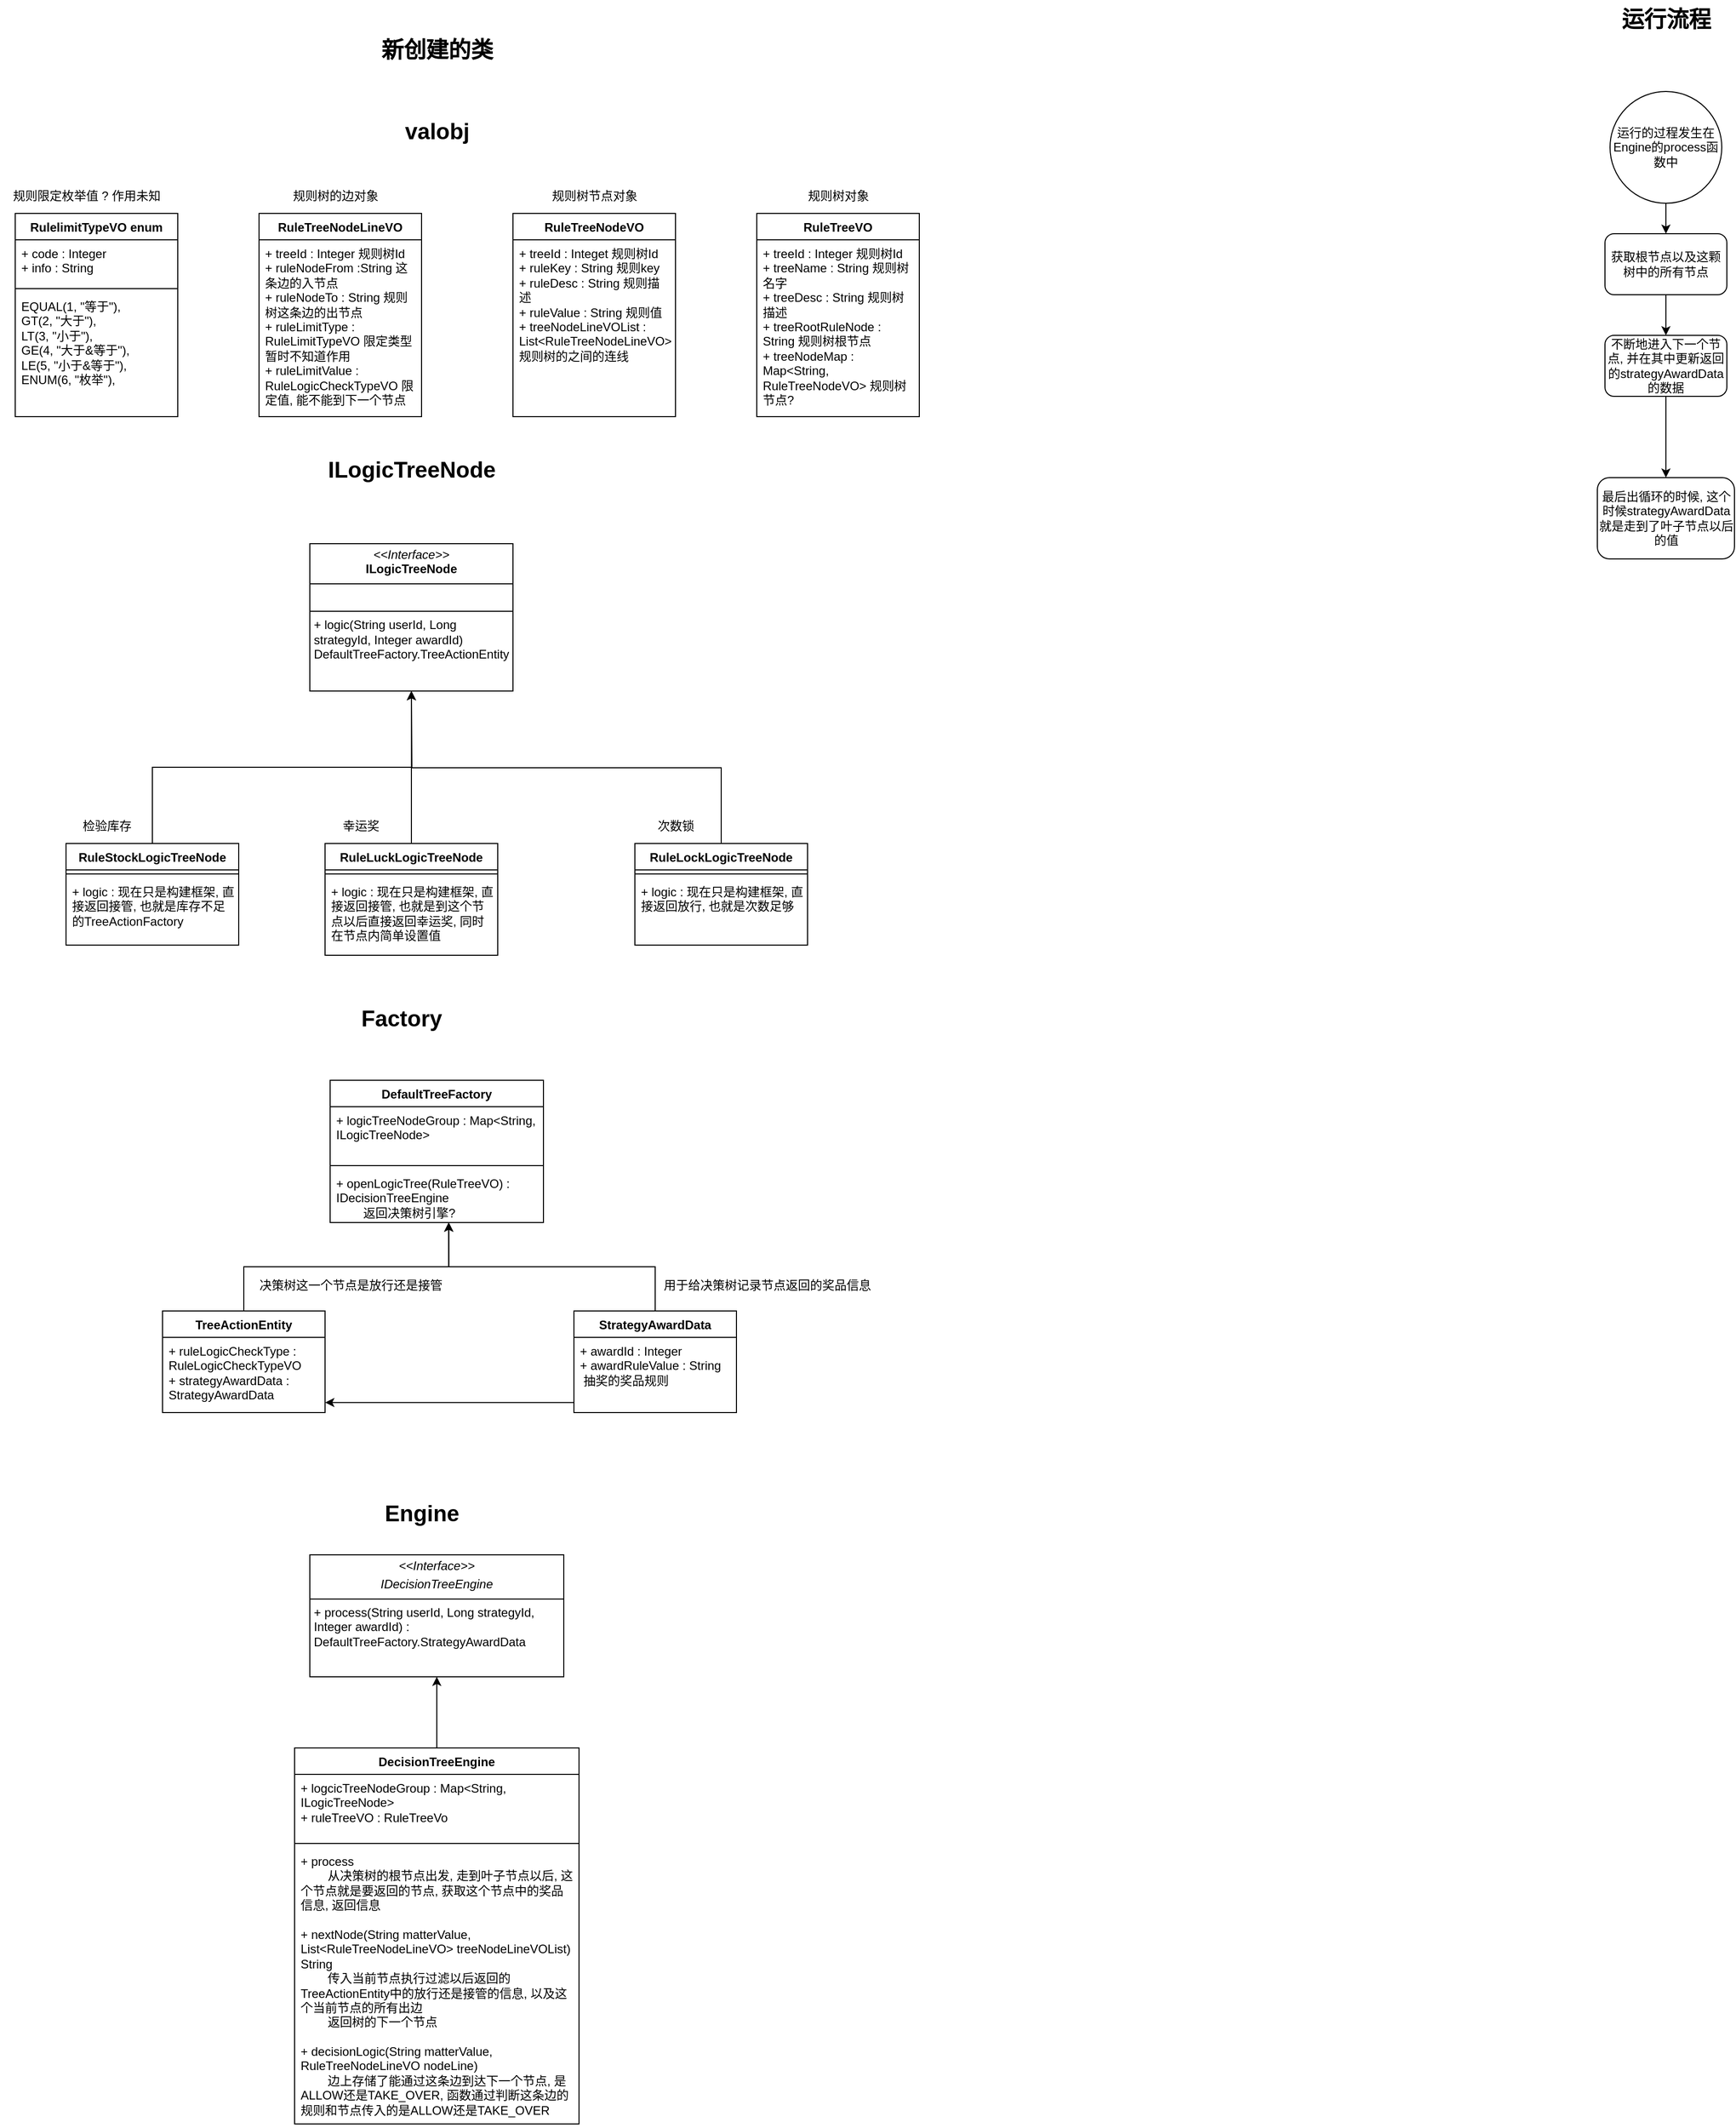 <mxfile version="26.0.16">
  <diagram id="C5RBs43oDa-KdzZeNtuy" name="Page-1">
    <mxGraphModel dx="6689" dy="2413" grid="1" gridSize="10" guides="1" tooltips="1" connect="1" arrows="1" fold="1" page="1" pageScale="1" pageWidth="827" pageHeight="1169" math="0" shadow="0">
      <root>
        <mxCell id="WIyWlLk6GJQsqaUBKTNV-0" />
        <mxCell id="WIyWlLk6GJQsqaUBKTNV-1" parent="WIyWlLk6GJQsqaUBKTNV-0" />
        <mxCell id="ubf9A73zMyeK7Ps5CmEu-2" value="&lt;b&gt;&lt;font style=&quot;font-size: 22px;&quot;&gt;新创建的类&lt;/font&gt;&lt;/b&gt;" style="text;html=1;align=center;verticalAlign=middle;resizable=0;points=[];autosize=1;strokeColor=none;fillColor=none;" vertex="1" parent="WIyWlLk6GJQsqaUBKTNV-1">
          <mxGeometry x="-980" y="50" width="130" height="40" as="geometry" />
        </mxCell>
        <mxCell id="ubf9A73zMyeK7Ps5CmEu-3" value="RuleTreeNodeVO" style="swimlane;fontStyle=1;align=center;verticalAlign=top;childLayout=stackLayout;horizontal=1;startSize=26;horizontalStack=0;resizeParent=1;resizeParentMax=0;resizeLast=0;collapsible=1;marginBottom=0;whiteSpace=wrap;html=1;" vertex="1" parent="WIyWlLk6GJQsqaUBKTNV-1">
          <mxGeometry x="-840" y="230" width="160" height="200" as="geometry" />
        </mxCell>
        <mxCell id="ubf9A73zMyeK7Ps5CmEu-4" value="+ treeId : Integet 规则树Id&lt;div&gt;+ ruleKey : String 规则key&lt;/div&gt;&lt;div&gt;+ ruleDesc : String 规则描述&lt;/div&gt;&lt;div&gt;+ ruleValue : String 规则值&lt;/div&gt;&lt;div&gt;+ treeNodeLineVOList : List&amp;lt;RuleTreeNodeLineVO&amp;gt; 规则树的之间的连线&lt;/div&gt;" style="text;strokeColor=none;fillColor=none;align=left;verticalAlign=top;spacingLeft=4;spacingRight=4;overflow=hidden;rotatable=0;points=[[0,0.5],[1,0.5]];portConstraint=eastwest;whiteSpace=wrap;html=1;" vertex="1" parent="ubf9A73zMyeK7Ps5CmEu-3">
          <mxGeometry y="26" width="160" height="174" as="geometry" />
        </mxCell>
        <mxCell id="ubf9A73zMyeK7Ps5CmEu-7" value="RuleTreeVO" style="swimlane;fontStyle=1;align=center;verticalAlign=top;childLayout=stackLayout;horizontal=1;startSize=26;horizontalStack=0;resizeParent=1;resizeParentMax=0;resizeLast=0;collapsible=1;marginBottom=0;whiteSpace=wrap;html=1;" vertex="1" parent="WIyWlLk6GJQsqaUBKTNV-1">
          <mxGeometry x="-600" y="230" width="160" height="200" as="geometry" />
        </mxCell>
        <mxCell id="ubf9A73zMyeK7Ps5CmEu-8" value="+ treeId : Integer 规则树Id&lt;div&gt;+ treeName : String 规则树名字&lt;/div&gt;&lt;div&gt;+ treeDesc : String 规则树描述&lt;/div&gt;&lt;div&gt;+ treeRootRuleNode : String 规则树根节点&lt;/div&gt;&lt;div&gt;+ treeNodeMap : Map&amp;lt;String, RuleTreeNodeVO&amp;gt; 规则树节点?&lt;/div&gt;" style="text;strokeColor=none;fillColor=none;align=left;verticalAlign=top;spacingLeft=4;spacingRight=4;overflow=hidden;rotatable=0;points=[[0,0.5],[1,0.5]];portConstraint=eastwest;whiteSpace=wrap;html=1;" vertex="1" parent="ubf9A73zMyeK7Ps5CmEu-7">
          <mxGeometry y="26" width="160" height="174" as="geometry" />
        </mxCell>
        <mxCell id="ubf9A73zMyeK7Ps5CmEu-11" value="RuleTreeNodeLineVO" style="swimlane;fontStyle=1;align=center;verticalAlign=top;childLayout=stackLayout;horizontal=1;startSize=26;horizontalStack=0;resizeParent=1;resizeParentMax=0;resizeLast=0;collapsible=1;marginBottom=0;whiteSpace=wrap;html=1;" vertex="1" parent="WIyWlLk6GJQsqaUBKTNV-1">
          <mxGeometry x="-1090" y="230" width="160" height="200" as="geometry" />
        </mxCell>
        <mxCell id="ubf9A73zMyeK7Ps5CmEu-12" value="+ treeId : Integer 规则树Id&lt;div&gt;+ ruleNodeFrom :String 这条边的入节点&lt;/div&gt;&lt;div&gt;+ ruleNodeTo : String 规则树这条边的出节点&lt;/div&gt;&lt;div&gt;+ ruleLimitType : RuleLimitTypeVO 限定类型&lt;br&gt;暂时不知道作用&lt;br&gt;+ ruleLimitValue : RuleLogicCheckTypeVO 限定值, 能不能到下一个节点&lt;/div&gt;" style="text;strokeColor=none;fillColor=none;align=left;verticalAlign=top;spacingLeft=4;spacingRight=4;overflow=hidden;rotatable=0;points=[[0,0.5],[1,0.5]];portConstraint=eastwest;whiteSpace=wrap;html=1;" vertex="1" parent="ubf9A73zMyeK7Ps5CmEu-11">
          <mxGeometry y="26" width="160" height="174" as="geometry" />
        </mxCell>
        <mxCell id="ubf9A73zMyeK7Ps5CmEu-27" value="&lt;b&gt;&lt;font style=&quot;font-size: 22px;&quot;&gt;valobj&lt;/font&gt;&lt;/b&gt;" style="text;html=1;align=center;verticalAlign=middle;resizable=0;points=[];autosize=1;strokeColor=none;fillColor=none;" vertex="1" parent="WIyWlLk6GJQsqaUBKTNV-1">
          <mxGeometry x="-960" y="130" width="90" height="40" as="geometry" />
        </mxCell>
        <mxCell id="ubf9A73zMyeK7Ps5CmEu-30" value="RulelimitTypeVO enum" style="swimlane;fontStyle=1;align=center;verticalAlign=top;childLayout=stackLayout;horizontal=1;startSize=26;horizontalStack=0;resizeParent=1;resizeParentMax=0;resizeLast=0;collapsible=1;marginBottom=0;whiteSpace=wrap;html=1;" vertex="1" parent="WIyWlLk6GJQsqaUBKTNV-1">
          <mxGeometry x="-1330" y="230" width="160" height="200" as="geometry" />
        </mxCell>
        <mxCell id="ubf9A73zMyeK7Ps5CmEu-31" value="+ code : Integer&amp;nbsp;&lt;div&gt;+ info : String&lt;/div&gt;" style="text;strokeColor=none;fillColor=none;align=left;verticalAlign=top;spacingLeft=4;spacingRight=4;overflow=hidden;rotatable=0;points=[[0,0.5],[1,0.5]];portConstraint=eastwest;whiteSpace=wrap;html=1;" vertex="1" parent="ubf9A73zMyeK7Ps5CmEu-30">
          <mxGeometry y="26" width="160" height="44" as="geometry" />
        </mxCell>
        <mxCell id="ubf9A73zMyeK7Ps5CmEu-32" value="" style="line;strokeWidth=1;fillColor=none;align=left;verticalAlign=middle;spacingTop=-1;spacingLeft=3;spacingRight=3;rotatable=0;labelPosition=right;points=[];portConstraint=eastwest;strokeColor=inherit;" vertex="1" parent="ubf9A73zMyeK7Ps5CmEu-30">
          <mxGeometry y="70" width="160" height="8" as="geometry" />
        </mxCell>
        <mxCell id="ubf9A73zMyeK7Ps5CmEu-33" value="EQUAL(1, &quot;等于&quot;),&lt;div&gt;GT(2, &quot;大于&quot;),&lt;div&gt;LT(3, &quot;小于&quot;),&lt;div&gt;GE(4, &quot;大于&amp;amp;等于&quot;),&lt;div&gt;LE(5, &quot;小于&amp;amp;等于&quot;),&lt;div&gt;ENUM(6, &quot;枚举&quot;),&lt;div&gt;&lt;br&gt;&lt;/div&gt;&lt;/div&gt;&lt;/div&gt;&lt;/div&gt;&lt;/div&gt;&lt;/div&gt;" style="text;strokeColor=none;fillColor=none;align=left;verticalAlign=top;spacingLeft=4;spacingRight=4;overflow=hidden;rotatable=0;points=[[0,0.5],[1,0.5]];portConstraint=eastwest;whiteSpace=wrap;html=1;" vertex="1" parent="ubf9A73zMyeK7Ps5CmEu-30">
          <mxGeometry y="78" width="160" height="122" as="geometry" />
        </mxCell>
        <mxCell id="ubf9A73zMyeK7Ps5CmEu-35" value="规则树对象" style="text;html=1;align=center;verticalAlign=middle;resizable=0;points=[];autosize=1;strokeColor=none;fillColor=none;" vertex="1" parent="WIyWlLk6GJQsqaUBKTNV-1">
          <mxGeometry x="-560" y="198" width="80" height="30" as="geometry" />
        </mxCell>
        <mxCell id="ubf9A73zMyeK7Ps5CmEu-36" value="规则树节点对象" style="text;html=1;align=center;verticalAlign=middle;resizable=0;points=[];autosize=1;strokeColor=none;fillColor=none;" vertex="1" parent="WIyWlLk6GJQsqaUBKTNV-1">
          <mxGeometry x="-815" y="198" width="110" height="30" as="geometry" />
        </mxCell>
        <mxCell id="ubf9A73zMyeK7Ps5CmEu-37" value="规则树的边对象" style="text;html=1;align=center;verticalAlign=middle;resizable=0;points=[];autosize=1;strokeColor=none;fillColor=none;" vertex="1" parent="WIyWlLk6GJQsqaUBKTNV-1">
          <mxGeometry x="-1070" y="198" width="110" height="30" as="geometry" />
        </mxCell>
        <mxCell id="ubf9A73zMyeK7Ps5CmEu-38" value="规则限定枚举值 ? 作用未知" style="text;html=1;align=center;verticalAlign=middle;resizable=0;points=[];autosize=1;strokeColor=none;fillColor=none;" vertex="1" parent="WIyWlLk6GJQsqaUBKTNV-1">
          <mxGeometry x="-1345" y="198" width="170" height="30" as="geometry" />
        </mxCell>
        <mxCell id="ubf9A73zMyeK7Ps5CmEu-39" value="&lt;div&gt;运行流程&lt;/div&gt;" style="text;html=1;align=center;verticalAlign=middle;resizable=0;points=[];autosize=1;strokeColor=none;fillColor=none;fontSize=22;fontStyle=1" vertex="1" parent="WIyWlLk6GJQsqaUBKTNV-1">
          <mxGeometry x="240" y="20" width="110" height="40" as="geometry" />
        </mxCell>
        <mxCell id="ubf9A73zMyeK7Ps5CmEu-46" style="edgeStyle=orthogonalEdgeStyle;rounded=0;orthogonalLoop=1;jettySize=auto;html=1;entryX=0.5;entryY=1;entryDx=0;entryDy=0;exitX=0.5;exitY=0;exitDx=0;exitDy=0;" edge="1" parent="WIyWlLk6GJQsqaUBKTNV-1" source="ubf9A73zMyeK7Ps5CmEu-40" target="ubf9A73zMyeK7Ps5CmEu-45">
          <mxGeometry relative="1" as="geometry" />
        </mxCell>
        <mxCell id="ubf9A73zMyeK7Ps5CmEu-40" value="RuleStockLogicTreeNode" style="swimlane;fontStyle=1;align=center;verticalAlign=top;childLayout=stackLayout;horizontal=1;startSize=26;horizontalStack=0;resizeParent=1;resizeParentMax=0;resizeLast=0;collapsible=1;marginBottom=0;whiteSpace=wrap;html=1;" vertex="1" parent="WIyWlLk6GJQsqaUBKTNV-1">
          <mxGeometry x="-1280" y="850" width="170" height="100" as="geometry" />
        </mxCell>
        <mxCell id="ubf9A73zMyeK7Ps5CmEu-42" value="" style="line;strokeWidth=1;fillColor=none;align=left;verticalAlign=middle;spacingTop=-1;spacingLeft=3;spacingRight=3;rotatable=0;labelPosition=right;points=[];portConstraint=eastwest;strokeColor=inherit;" vertex="1" parent="ubf9A73zMyeK7Ps5CmEu-40">
          <mxGeometry y="26" width="170" height="8" as="geometry" />
        </mxCell>
        <mxCell id="ubf9A73zMyeK7Ps5CmEu-43" value="+ logic : 现在只是构建框架, 直接返回接管, 也就是库存不足的TreeActionFactory" style="text;strokeColor=none;fillColor=none;align=left;verticalAlign=top;spacingLeft=4;spacingRight=4;overflow=hidden;rotatable=0;points=[[0,0.5],[1,0.5]];portConstraint=eastwest;whiteSpace=wrap;html=1;" vertex="1" parent="ubf9A73zMyeK7Ps5CmEu-40">
          <mxGeometry y="34" width="170" height="66" as="geometry" />
        </mxCell>
        <mxCell id="ubf9A73zMyeK7Ps5CmEu-44" value="&lt;font style=&quot;font-size: 22px;&quot;&gt;&lt;b&gt;ILogicTreeNode&lt;/b&gt;&lt;/font&gt;" style="text;html=1;align=center;verticalAlign=middle;resizable=0;points=[];autosize=1;strokeColor=none;fillColor=none;" vertex="1" parent="WIyWlLk6GJQsqaUBKTNV-1">
          <mxGeometry x="-1035" y="463" width="190" height="40" as="geometry" />
        </mxCell>
        <mxCell id="ubf9A73zMyeK7Ps5CmEu-45" value="&lt;p style=&quot;margin:0px;margin-top:4px;text-align:center;&quot;&gt;&lt;i&gt;&amp;lt;&amp;lt;Interface&amp;gt;&amp;gt;&lt;/i&gt;&lt;br&gt;&lt;b&gt;ILogicTreeNode&lt;/b&gt;&lt;/p&gt;&lt;hr size=&quot;1&quot; style=&quot;border-style:solid;&quot;&gt;&lt;p style=&quot;margin:0px;margin-left:4px;&quot;&gt;&lt;br&gt;&lt;/p&gt;&lt;hr size=&quot;1&quot; style=&quot;border-style:solid;&quot;&gt;&lt;p style=&quot;margin:0px;margin-left:4px;&quot;&gt;+ logic(String userId, Long strategyId, Integer awardId) DefaultTreeFactory.TreeActionEntity&lt;br&gt;&lt;br&gt;&lt;/p&gt;" style="verticalAlign=top;align=left;overflow=fill;html=1;whiteSpace=wrap;" vertex="1" parent="WIyWlLk6GJQsqaUBKTNV-1">
          <mxGeometry x="-1040" y="555" width="200" height="145" as="geometry" />
        </mxCell>
        <mxCell id="ubf9A73zMyeK7Ps5CmEu-55" style="edgeStyle=orthogonalEdgeStyle;rounded=0;orthogonalLoop=1;jettySize=auto;html=1;" edge="1" parent="WIyWlLk6GJQsqaUBKTNV-1">
          <mxGeometry relative="1" as="geometry">
            <mxPoint x="-940" y="700" as="targetPoint" />
            <mxPoint x="-940" y="850" as="sourcePoint" />
          </mxGeometry>
        </mxCell>
        <mxCell id="ubf9A73zMyeK7Ps5CmEu-56" style="edgeStyle=orthogonalEdgeStyle;rounded=0;orthogonalLoop=1;jettySize=auto;html=1;exitX=0.5;exitY=0;exitDx=0;exitDy=0;" edge="1" parent="WIyWlLk6GJQsqaUBKTNV-1" source="ubf9A73zMyeK7Ps5CmEu-57">
          <mxGeometry relative="1" as="geometry">
            <mxPoint x="-940" y="700" as="targetPoint" />
            <mxPoint x="-650" y="850" as="sourcePoint" />
          </mxGeometry>
        </mxCell>
        <mxCell id="ubf9A73zMyeK7Ps5CmEu-57" value="RuleLockLogicTreeNode" style="swimlane;fontStyle=1;align=center;verticalAlign=top;childLayout=stackLayout;horizontal=1;startSize=26;horizontalStack=0;resizeParent=1;resizeParentMax=0;resizeLast=0;collapsible=1;marginBottom=0;whiteSpace=wrap;html=1;" vertex="1" parent="WIyWlLk6GJQsqaUBKTNV-1">
          <mxGeometry x="-720" y="850" width="170" height="100" as="geometry" />
        </mxCell>
        <mxCell id="ubf9A73zMyeK7Ps5CmEu-58" value="" style="line;strokeWidth=1;fillColor=none;align=left;verticalAlign=middle;spacingTop=-1;spacingLeft=3;spacingRight=3;rotatable=0;labelPosition=right;points=[];portConstraint=eastwest;strokeColor=inherit;" vertex="1" parent="ubf9A73zMyeK7Ps5CmEu-57">
          <mxGeometry y="26" width="170" height="8" as="geometry" />
        </mxCell>
        <mxCell id="ubf9A73zMyeK7Ps5CmEu-59" value="+ logic : 现在只是构建框架, 直接返回放行, 也就是次数足够" style="text;strokeColor=none;fillColor=none;align=left;verticalAlign=top;spacingLeft=4;spacingRight=4;overflow=hidden;rotatable=0;points=[[0,0.5],[1,0.5]];portConstraint=eastwest;whiteSpace=wrap;html=1;" vertex="1" parent="ubf9A73zMyeK7Ps5CmEu-57">
          <mxGeometry y="34" width="170" height="66" as="geometry" />
        </mxCell>
        <mxCell id="ubf9A73zMyeK7Ps5CmEu-60" value="RuleLuckLogicTreeNode" style="swimlane;fontStyle=1;align=center;verticalAlign=top;childLayout=stackLayout;horizontal=1;startSize=26;horizontalStack=0;resizeParent=1;resizeParentMax=0;resizeLast=0;collapsible=1;marginBottom=0;whiteSpace=wrap;html=1;" vertex="1" parent="WIyWlLk6GJQsqaUBKTNV-1">
          <mxGeometry x="-1025" y="850" width="170" height="110" as="geometry" />
        </mxCell>
        <mxCell id="ubf9A73zMyeK7Ps5CmEu-61" value="" style="line;strokeWidth=1;fillColor=none;align=left;verticalAlign=middle;spacingTop=-1;spacingLeft=3;spacingRight=3;rotatable=0;labelPosition=right;points=[];portConstraint=eastwest;strokeColor=inherit;" vertex="1" parent="ubf9A73zMyeK7Ps5CmEu-60">
          <mxGeometry y="26" width="170" height="8" as="geometry" />
        </mxCell>
        <mxCell id="ubf9A73zMyeK7Ps5CmEu-62" value="+ logic : 现在只是构建框架, 直接返回接管, 也就是到这个节点以后直接返回幸运奖, 同时在节点内简单设置值" style="text;strokeColor=none;fillColor=none;align=left;verticalAlign=top;spacingLeft=4;spacingRight=4;overflow=hidden;rotatable=0;points=[[0,0.5],[1,0.5]];portConstraint=eastwest;whiteSpace=wrap;html=1;" vertex="1" parent="ubf9A73zMyeK7Ps5CmEu-60">
          <mxGeometry y="34" width="170" height="76" as="geometry" />
        </mxCell>
        <mxCell id="ubf9A73zMyeK7Ps5CmEu-63" value="检验库存" style="text;html=1;align=center;verticalAlign=middle;resizable=0;points=[];autosize=1;strokeColor=none;fillColor=none;" vertex="1" parent="WIyWlLk6GJQsqaUBKTNV-1">
          <mxGeometry x="-1275" y="818" width="70" height="30" as="geometry" />
        </mxCell>
        <mxCell id="ubf9A73zMyeK7Ps5CmEu-64" value="幸运奖" style="text;html=1;align=center;verticalAlign=middle;resizable=0;points=[];autosize=1;strokeColor=none;fillColor=none;" vertex="1" parent="WIyWlLk6GJQsqaUBKTNV-1">
          <mxGeometry x="-1020" y="818" width="60" height="30" as="geometry" />
        </mxCell>
        <mxCell id="ubf9A73zMyeK7Ps5CmEu-65" value="次数锁" style="text;html=1;align=center;verticalAlign=middle;resizable=0;points=[];autosize=1;strokeColor=none;fillColor=none;" vertex="1" parent="WIyWlLk6GJQsqaUBKTNV-1">
          <mxGeometry x="-710" y="818" width="60" height="30" as="geometry" />
        </mxCell>
        <mxCell id="ubf9A73zMyeK7Ps5CmEu-67" value="&lt;b&gt;&lt;font style=&quot;font-size: 22px;&quot;&gt;Factory&lt;/font&gt;&lt;/b&gt;" style="text;html=1;align=center;verticalAlign=middle;resizable=0;points=[];autosize=1;strokeColor=none;fillColor=none;" vertex="1" parent="WIyWlLk6GJQsqaUBKTNV-1">
          <mxGeometry x="-1000" y="1003" width="100" height="40" as="geometry" />
        </mxCell>
        <mxCell id="ubf9A73zMyeK7Ps5CmEu-68" value="DefaultTreeFactory" style="swimlane;fontStyle=1;align=center;verticalAlign=top;childLayout=stackLayout;horizontal=1;startSize=26;horizontalStack=0;resizeParent=1;resizeParentMax=0;resizeLast=0;collapsible=1;marginBottom=0;whiteSpace=wrap;html=1;" vertex="1" parent="WIyWlLk6GJQsqaUBKTNV-1">
          <mxGeometry x="-1020" y="1083" width="210" height="140" as="geometry" />
        </mxCell>
        <mxCell id="ubf9A73zMyeK7Ps5CmEu-69" value="+ logicTreeNodeGroup : Map&amp;lt;String, ILogicTreeNode&amp;gt;" style="text;strokeColor=none;fillColor=none;align=left;verticalAlign=top;spacingLeft=4;spacingRight=4;overflow=hidden;rotatable=0;points=[[0,0.5],[1,0.5]];portConstraint=eastwest;whiteSpace=wrap;html=1;" vertex="1" parent="ubf9A73zMyeK7Ps5CmEu-68">
          <mxGeometry y="26" width="210" height="54" as="geometry" />
        </mxCell>
        <mxCell id="ubf9A73zMyeK7Ps5CmEu-70" value="" style="line;strokeWidth=1;fillColor=none;align=left;verticalAlign=middle;spacingTop=-1;spacingLeft=3;spacingRight=3;rotatable=0;labelPosition=right;points=[];portConstraint=eastwest;strokeColor=inherit;" vertex="1" parent="ubf9A73zMyeK7Ps5CmEu-68">
          <mxGeometry y="80" width="210" height="8" as="geometry" />
        </mxCell>
        <mxCell id="ubf9A73zMyeK7Ps5CmEu-71" value="+ openLogicTree(RuleTreeVO) : IDecisionTreeEngine&amp;nbsp;&lt;br&gt;&lt;span style=&quot;white-space: pre;&quot;&gt;&#x9;&lt;/span&gt;返回决策树引擎?" style="text;strokeColor=none;fillColor=none;align=left;verticalAlign=top;spacingLeft=4;spacingRight=4;overflow=hidden;rotatable=0;points=[[0,0.5],[1,0.5]];portConstraint=eastwest;whiteSpace=wrap;html=1;" vertex="1" parent="ubf9A73zMyeK7Ps5CmEu-68">
          <mxGeometry y="88" width="210" height="52" as="geometry" />
        </mxCell>
        <mxCell id="ubf9A73zMyeK7Ps5CmEu-72" value="TreeActionEntity" style="swimlane;fontStyle=1;align=center;verticalAlign=top;childLayout=stackLayout;horizontal=1;startSize=26;horizontalStack=0;resizeParent=1;resizeParentMax=0;resizeLast=0;collapsible=1;marginBottom=0;whiteSpace=wrap;html=1;" vertex="1" parent="WIyWlLk6GJQsqaUBKTNV-1">
          <mxGeometry x="-1185" y="1310" width="160" height="100" as="geometry" />
        </mxCell>
        <mxCell id="ubf9A73zMyeK7Ps5CmEu-73" value="+ ruleLogicCheckType : RuleLogicCheckTypeVO&lt;div&gt;+ strategyAwardData : StrategyAwardData&lt;/div&gt;" style="text;strokeColor=none;fillColor=none;align=left;verticalAlign=top;spacingLeft=4;spacingRight=4;overflow=hidden;rotatable=0;points=[[0,0.5],[1,0.5]];portConstraint=eastwest;whiteSpace=wrap;html=1;" vertex="1" parent="ubf9A73zMyeK7Ps5CmEu-72">
          <mxGeometry y="26" width="160" height="74" as="geometry" />
        </mxCell>
        <mxCell id="ubf9A73zMyeK7Ps5CmEu-78" style="edgeStyle=orthogonalEdgeStyle;rounded=0;orthogonalLoop=1;jettySize=auto;html=1;entryX=0.556;entryY=0.996;entryDx=0;entryDy=0;entryPerimeter=0;" edge="1" parent="WIyWlLk6GJQsqaUBKTNV-1" source="ubf9A73zMyeK7Ps5CmEu-72" target="ubf9A73zMyeK7Ps5CmEu-71">
          <mxGeometry relative="1" as="geometry" />
        </mxCell>
        <mxCell id="ubf9A73zMyeK7Ps5CmEu-79" value="StrategyAwardData" style="swimlane;fontStyle=1;align=center;verticalAlign=top;childLayout=stackLayout;horizontal=1;startSize=26;horizontalStack=0;resizeParent=1;resizeParentMax=0;resizeLast=0;collapsible=1;marginBottom=0;whiteSpace=wrap;html=1;" vertex="1" parent="WIyWlLk6GJQsqaUBKTNV-1">
          <mxGeometry x="-780" y="1310" width="160" height="100" as="geometry" />
        </mxCell>
        <mxCell id="ubf9A73zMyeK7Ps5CmEu-80" value="+ awardId : Integer&lt;div&gt;+ awardRuleValue : String&amp;nbsp;&lt;/div&gt;&lt;div&gt;&amp;nbsp;抽奖的奖品规则&lt;/div&gt;" style="text;strokeColor=none;fillColor=none;align=left;verticalAlign=top;spacingLeft=4;spacingRight=4;overflow=hidden;rotatable=0;points=[[0,0.5],[1,0.5]];portConstraint=eastwest;whiteSpace=wrap;html=1;" vertex="1" parent="ubf9A73zMyeK7Ps5CmEu-79">
          <mxGeometry y="26" width="160" height="74" as="geometry" />
        </mxCell>
        <mxCell id="ubf9A73zMyeK7Ps5CmEu-84" style="edgeStyle=orthogonalEdgeStyle;rounded=0;orthogonalLoop=1;jettySize=auto;html=1;entryX=0.556;entryY=1.002;entryDx=0;entryDy=0;entryPerimeter=0;" edge="1" parent="WIyWlLk6GJQsqaUBKTNV-1" source="ubf9A73zMyeK7Ps5CmEu-79" target="ubf9A73zMyeK7Ps5CmEu-71">
          <mxGeometry relative="1" as="geometry" />
        </mxCell>
        <mxCell id="ubf9A73zMyeK7Ps5CmEu-85" value="决策树这一个节点是放行还是接管" style="text;html=1;align=center;verticalAlign=middle;resizable=0;points=[];autosize=1;strokeColor=none;fillColor=none;" vertex="1" parent="WIyWlLk6GJQsqaUBKTNV-1">
          <mxGeometry x="-1100" y="1270" width="200" height="30" as="geometry" />
        </mxCell>
        <mxCell id="ubf9A73zMyeK7Ps5CmEu-88" style="edgeStyle=orthogonalEdgeStyle;rounded=0;orthogonalLoop=1;jettySize=auto;html=1;entryX=1.015;entryY=0.866;entryDx=0;entryDy=0;entryPerimeter=0;exitX=0.014;exitY=0.845;exitDx=0;exitDy=0;exitPerimeter=0;" edge="1" parent="WIyWlLk6GJQsqaUBKTNV-1">
          <mxGeometry relative="1" as="geometry">
            <mxPoint x="-780" y="1398.53" as="sourcePoint" />
            <mxPoint x="-1024.84" y="1400.084" as="targetPoint" />
            <Array as="points">
              <mxPoint x="-780" y="1400" />
            </Array>
          </mxGeometry>
        </mxCell>
        <mxCell id="ubf9A73zMyeK7Ps5CmEu-89" value="用于给决策树记录节点返回的奖品信息" style="text;html=1;align=center;verticalAlign=middle;resizable=0;points=[];autosize=1;strokeColor=none;fillColor=none;" vertex="1" parent="WIyWlLk6GJQsqaUBKTNV-1">
          <mxGeometry x="-705" y="1270" width="230" height="30" as="geometry" />
        </mxCell>
        <mxCell id="ubf9A73zMyeK7Ps5CmEu-90" value="&lt;span style=&quot;font-size: 22px;&quot;&gt;&lt;b&gt;Engine&lt;/b&gt;&lt;/span&gt;" style="text;html=1;align=center;verticalAlign=middle;resizable=0;points=[];autosize=1;strokeColor=none;fillColor=none;" vertex="1" parent="WIyWlLk6GJQsqaUBKTNV-1">
          <mxGeometry x="-980" y="1490" width="100" height="40" as="geometry" />
        </mxCell>
        <mxCell id="ubf9A73zMyeK7Ps5CmEu-96" style="edgeStyle=orthogonalEdgeStyle;rounded=0;orthogonalLoop=1;jettySize=auto;html=1;entryX=0.5;entryY=1;entryDx=0;entryDy=0;" edge="1" parent="WIyWlLk6GJQsqaUBKTNV-1" source="ubf9A73zMyeK7Ps5CmEu-91" target="ubf9A73zMyeK7Ps5CmEu-95">
          <mxGeometry relative="1" as="geometry" />
        </mxCell>
        <mxCell id="ubf9A73zMyeK7Ps5CmEu-91" value="DecisionTreeEngine" style="swimlane;fontStyle=1;align=center;verticalAlign=top;childLayout=stackLayout;horizontal=1;startSize=26;horizontalStack=0;resizeParent=1;resizeParentMax=0;resizeLast=0;collapsible=1;marginBottom=0;whiteSpace=wrap;html=1;" vertex="1" parent="WIyWlLk6GJQsqaUBKTNV-1">
          <mxGeometry x="-1055" y="1740" width="280" height="370" as="geometry" />
        </mxCell>
        <mxCell id="ubf9A73zMyeK7Ps5CmEu-92" value="+ logcicTreeNodeGroup : Map&amp;lt;String, ILogicTreeNode&amp;gt;&lt;br&gt;+ ruleTreeVO : RuleTreeVo" style="text;strokeColor=none;fillColor=none;align=left;verticalAlign=top;spacingLeft=4;spacingRight=4;overflow=hidden;rotatable=0;points=[[0,0.5],[1,0.5]];portConstraint=eastwest;whiteSpace=wrap;html=1;" vertex="1" parent="ubf9A73zMyeK7Ps5CmEu-91">
          <mxGeometry y="26" width="280" height="64" as="geometry" />
        </mxCell>
        <mxCell id="ubf9A73zMyeK7Ps5CmEu-93" value="" style="line;strokeWidth=1;fillColor=none;align=left;verticalAlign=middle;spacingTop=-1;spacingLeft=3;spacingRight=3;rotatable=0;labelPosition=right;points=[];portConstraint=eastwest;strokeColor=inherit;" vertex="1" parent="ubf9A73zMyeK7Ps5CmEu-91">
          <mxGeometry y="90" width="280" height="8" as="geometry" />
        </mxCell>
        <mxCell id="ubf9A73zMyeK7Ps5CmEu-94" value="+ process&lt;div&gt;&lt;span style=&quot;white-space: pre;&quot;&gt;&#x9;&lt;/span&gt;从决策树的根节点出发, 走到叶子节点以后, 这个节点就是要返回的节点, 获取这个节点中的奖品信息, 返回信息&lt;br&gt;&lt;/div&gt;&lt;div&gt;&lt;br&gt;&lt;/div&gt;&lt;div&gt;+ nextNode(String matterValue, List&amp;lt;RuleTreeNodeLineVO&amp;gt; treeNodeLineVOList) String&lt;/div&gt;&lt;div&gt;&lt;span style=&quot;white-space: pre;&quot;&gt;&#x9;&lt;/span&gt;传入当前节点执行过滤以后返回的TreeActionEntity中的放行还是接管的信息, 以及这个当前节点的所有出边&lt;br&gt;&lt;span style=&quot;white-space: pre;&quot;&gt;&#x9;&lt;/span&gt;返回树的下一个节点&lt;br&gt;&lt;span style=&quot;white-space: pre;&quot;&gt;&#x9;&lt;/span&gt;&lt;br&gt;&lt;/div&gt;&lt;div&gt;+ decisionLogic(String matterValue, RuleTreeNodeLineVO nodeLine)&lt;/div&gt;&lt;div&gt;&lt;span style=&quot;white-space: pre;&quot;&gt;&#x9;&lt;/span&gt;边上存储了能通过这条边到达下一个节点, 是ALLOW还是TAKE_OVER, 函数通过判断这条边的规则和节点传入的是ALLOW还是TAKE_OVER&lt;br&gt;&lt;/div&gt;&lt;div&gt;&lt;br&gt;&lt;/div&gt;&lt;div&gt;&lt;br&gt;&lt;/div&gt;" style="text;strokeColor=none;fillColor=none;align=left;verticalAlign=top;spacingLeft=4;spacingRight=4;overflow=hidden;rotatable=0;points=[[0,0.5],[1,0.5]];portConstraint=eastwest;whiteSpace=wrap;html=1;" vertex="1" parent="ubf9A73zMyeK7Ps5CmEu-91">
          <mxGeometry y="98" width="280" height="272" as="geometry" />
        </mxCell>
        <mxCell id="ubf9A73zMyeK7Ps5CmEu-95" value="&lt;p style=&quot;margin:0px;margin-top:4px;text-align:center;&quot;&gt;&lt;i&gt;&amp;lt;&amp;lt;Interface&amp;gt;&amp;gt;&lt;/i&gt;&lt;br&gt;&lt;/p&gt;&lt;p style=&quot;margin:0px;margin-top:4px;text-align:center;&quot;&gt;&lt;i&gt;IDecisionTreeEngine&lt;/i&gt;&lt;/p&gt;&lt;hr size=&quot;1&quot; style=&quot;border-style:solid;&quot;&gt;&lt;p style=&quot;margin:0px;margin-left:4px;&quot;&gt;+ process(String userId, Long strategyId, Integer awardId) : DefaultTreeFactory.StrategyAwardData&lt;/p&gt;" style="verticalAlign=top;align=left;overflow=fill;html=1;whiteSpace=wrap;" vertex="1" parent="WIyWlLk6GJQsqaUBKTNV-1">
          <mxGeometry x="-1040" y="1550" width="250" height="120" as="geometry" />
        </mxCell>
        <mxCell id="ubf9A73zMyeK7Ps5CmEu-102" value="" style="edgeStyle=orthogonalEdgeStyle;rounded=0;orthogonalLoop=1;jettySize=auto;html=1;" edge="1" parent="WIyWlLk6GJQsqaUBKTNV-1" source="ubf9A73zMyeK7Ps5CmEu-97" target="ubf9A73zMyeK7Ps5CmEu-101">
          <mxGeometry relative="1" as="geometry" />
        </mxCell>
        <mxCell id="ubf9A73zMyeK7Ps5CmEu-97" value="获取根节点以及这颗树中的所有节点" style="rounded=1;whiteSpace=wrap;html=1;" vertex="1" parent="WIyWlLk6GJQsqaUBKTNV-1">
          <mxGeometry x="235" y="250" width="120" height="60" as="geometry" />
        </mxCell>
        <mxCell id="ubf9A73zMyeK7Ps5CmEu-100" style="edgeStyle=orthogonalEdgeStyle;rounded=0;orthogonalLoop=1;jettySize=auto;html=1;" edge="1" parent="WIyWlLk6GJQsqaUBKTNV-1" source="ubf9A73zMyeK7Ps5CmEu-99" target="ubf9A73zMyeK7Ps5CmEu-97">
          <mxGeometry relative="1" as="geometry" />
        </mxCell>
        <mxCell id="ubf9A73zMyeK7Ps5CmEu-99" value="运行的过程发生在Engine的process函数中" style="ellipse;whiteSpace=wrap;html=1;" vertex="1" parent="WIyWlLk6GJQsqaUBKTNV-1">
          <mxGeometry x="240" y="110" width="110" height="110" as="geometry" />
        </mxCell>
        <mxCell id="ubf9A73zMyeK7Ps5CmEu-104" value="" style="edgeStyle=orthogonalEdgeStyle;rounded=0;orthogonalLoop=1;jettySize=auto;html=1;" edge="1" parent="WIyWlLk6GJQsqaUBKTNV-1" source="ubf9A73zMyeK7Ps5CmEu-101" target="ubf9A73zMyeK7Ps5CmEu-103">
          <mxGeometry relative="1" as="geometry" />
        </mxCell>
        <mxCell id="ubf9A73zMyeK7Ps5CmEu-101" value="不断地进入下一个节点, 并在其中更新返回的strategyAwardData的数据" style="rounded=1;whiteSpace=wrap;html=1;" vertex="1" parent="WIyWlLk6GJQsqaUBKTNV-1">
          <mxGeometry x="235" y="350" width="120" height="60" as="geometry" />
        </mxCell>
        <mxCell id="ubf9A73zMyeK7Ps5CmEu-103" value="最后出循环的时候, 这个时候strategyAwardData就是走到了叶子节点以后的值" style="rounded=1;whiteSpace=wrap;html=1;" vertex="1" parent="WIyWlLk6GJQsqaUBKTNV-1">
          <mxGeometry x="227.5" y="490" width="135" height="80" as="geometry" />
        </mxCell>
      </root>
    </mxGraphModel>
  </diagram>
</mxfile>
